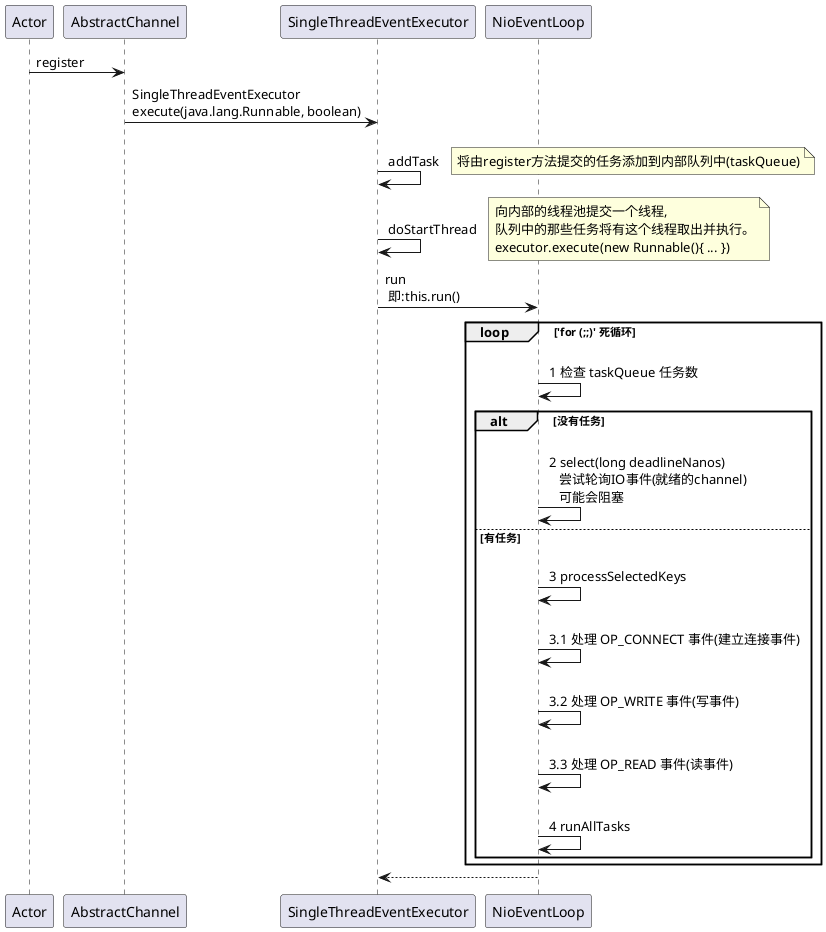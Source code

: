 @startuml participant

Actor -> AbstractChannel: register

AbstractChannel -> SingleThreadEventExecutor: SingleThreadEventExecutor \nexecute(java.lang.Runnable, boolean)

SingleThreadEventExecutor -> SingleThreadEventExecutor: \n addTask
note right
将由register方法提交的任务添加到内部队列中(taskQueue)
end note

SingleThreadEventExecutor -> SingleThreadEventExecutor: \n doStartThread
note right
向内部的线程池提交一个线程,
队列中的那些任务将有这个线程取出并执行。
executor.execute(new Runnable(){ ... })
end note




SingleThreadEventExecutor -> NioEventLoop: run \n 即:this.run()

' ----- 分割线 -----
loop 'for (;;)' 死循环
    NioEventLoop -> NioEventLoop: \n 1 检查 taskQueue 任务数

    alt 没有任务
        NioEventLoop -> NioEventLoop: \n 2 select(long deadlineNanos) \n    尝试轮询IO事件(就绪的channel) \n    可能会阻塞
    else 有任务
        NioEventLoop -> NioEventLoop: \n 3 processSelectedKeys
        NioEventLoop -> NioEventLoop: \n 3.1 处理 OP_CONNECT 事件(建立连接事件)
        NioEventLoop -> NioEventLoop: \n 3.2 处理 OP_WRITE 事件(写事件)
        NioEventLoop -> NioEventLoop: \n 3.3 处理 OP_READ 事件(读事件)

        NioEventLoop -> NioEventLoop: \n 4 runAllTasks
    end
end
' ----- 分割线 -----

SingleThreadEventExecutor <-- NioEventLoop
@enduml
